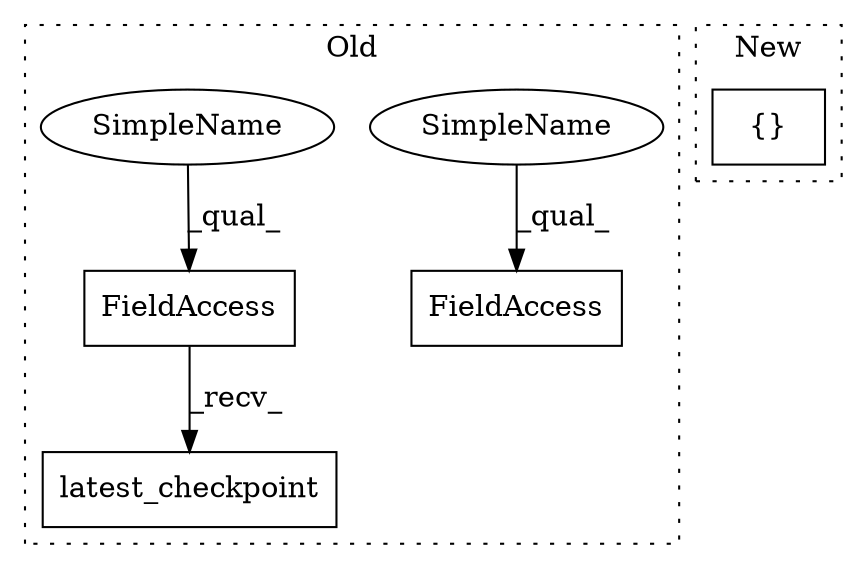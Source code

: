 digraph G {
subgraph cluster0 {
1 [label="latest_checkpoint" a="32" s="11264,11304" l="18,1" shape="box"];
3 [label="FieldAccess" a="22" s="11247" l="16" shape="box"];
4 [label="FieldAccess" a="22" s="9740" l="18" shape="box"];
5 [label="SimpleName" a="42" s="9740" l="10" shape="ellipse"];
6 [label="SimpleName" a="42" s="11247" l="10" shape="ellipse"];
label = "Old";
style="dotted";
}
subgraph cluster1 {
2 [label="{}" a="4" s="10411,10430" l="1,1" shape="box"];
label = "New";
style="dotted";
}
3 -> 1 [label="_recv_"];
5 -> 4 [label="_qual_"];
6 -> 3 [label="_qual_"];
}